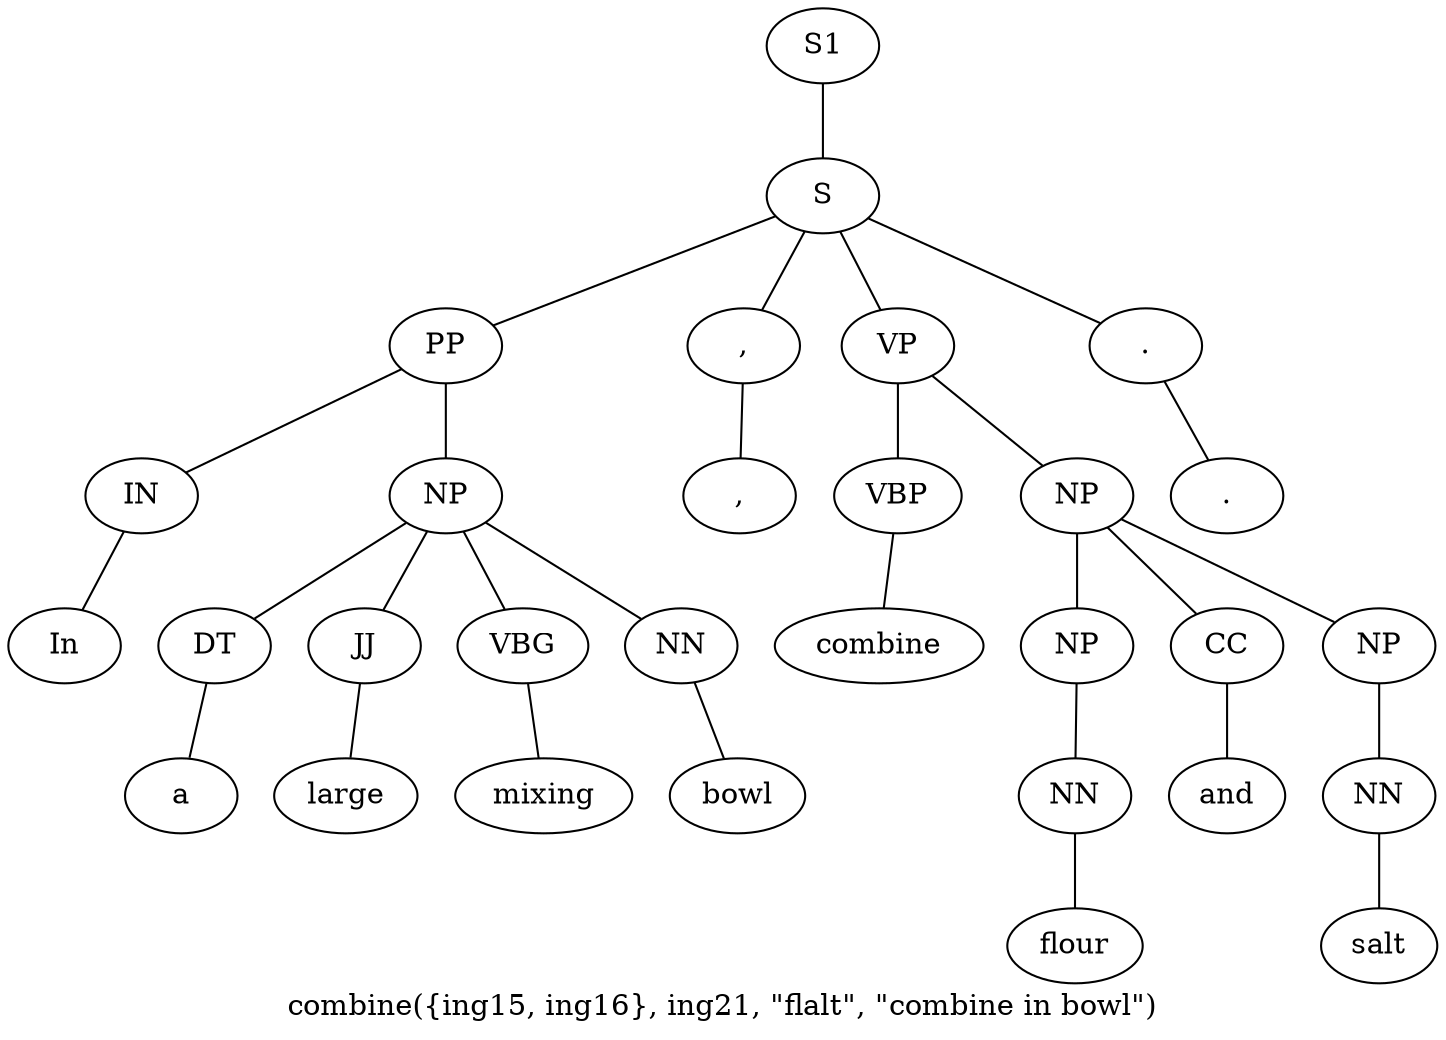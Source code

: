 graph SyntaxGraph {
	label = "combine({ing15, ing16}, ing21, \"flalt\", \"combine in bowl\")";
	Node0 [label="S1"];
	Node1 [label="S"];
	Node2 [label="PP"];
	Node3 [label="IN"];
	Node4 [label="In"];
	Node5 [label="NP"];
	Node6 [label="DT"];
	Node7 [label="a"];
	Node8 [label="JJ"];
	Node9 [label="large"];
	Node10 [label="VBG"];
	Node11 [label="mixing"];
	Node12 [label="NN"];
	Node13 [label="bowl"];
	Node14 [label=","];
	Node15 [label=","];
	Node16 [label="VP"];
	Node17 [label="VBP"];
	Node18 [label="combine"];
	Node19 [label="NP"];
	Node20 [label="NP"];
	Node21 [label="NN"];
	Node22 [label="flour"];
	Node23 [label="CC"];
	Node24 [label="and"];
	Node25 [label="NP"];
	Node26 [label="NN"];
	Node27 [label="salt"];
	Node28 [label="."];
	Node29 [label="."];

	Node0 -- Node1;
	Node1 -- Node2;
	Node1 -- Node14;
	Node1 -- Node16;
	Node1 -- Node28;
	Node2 -- Node3;
	Node2 -- Node5;
	Node3 -- Node4;
	Node5 -- Node6;
	Node5 -- Node8;
	Node5 -- Node10;
	Node5 -- Node12;
	Node6 -- Node7;
	Node8 -- Node9;
	Node10 -- Node11;
	Node12 -- Node13;
	Node14 -- Node15;
	Node16 -- Node17;
	Node16 -- Node19;
	Node17 -- Node18;
	Node19 -- Node20;
	Node19 -- Node23;
	Node19 -- Node25;
	Node20 -- Node21;
	Node21 -- Node22;
	Node23 -- Node24;
	Node25 -- Node26;
	Node26 -- Node27;
	Node28 -- Node29;
}